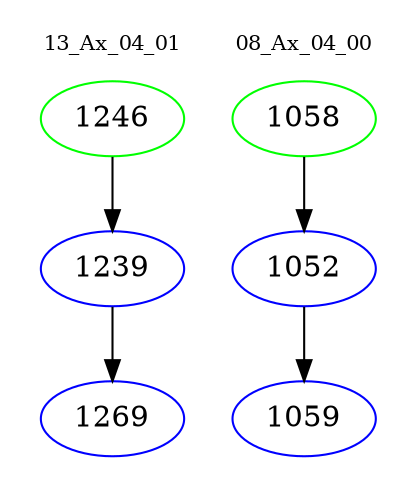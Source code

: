 digraph{
subgraph cluster_0 {
color = white
label = "13_Ax_04_01";
fontsize=10;
T0_1246 [label="1246", color="green"]
T0_1246 -> T0_1239 [color="black"]
T0_1239 [label="1239", color="blue"]
T0_1239 -> T0_1269 [color="black"]
T0_1269 [label="1269", color="blue"]
}
subgraph cluster_1 {
color = white
label = "08_Ax_04_00";
fontsize=10;
T1_1058 [label="1058", color="green"]
T1_1058 -> T1_1052 [color="black"]
T1_1052 [label="1052", color="blue"]
T1_1052 -> T1_1059 [color="black"]
T1_1059 [label="1059", color="blue"]
}
}
